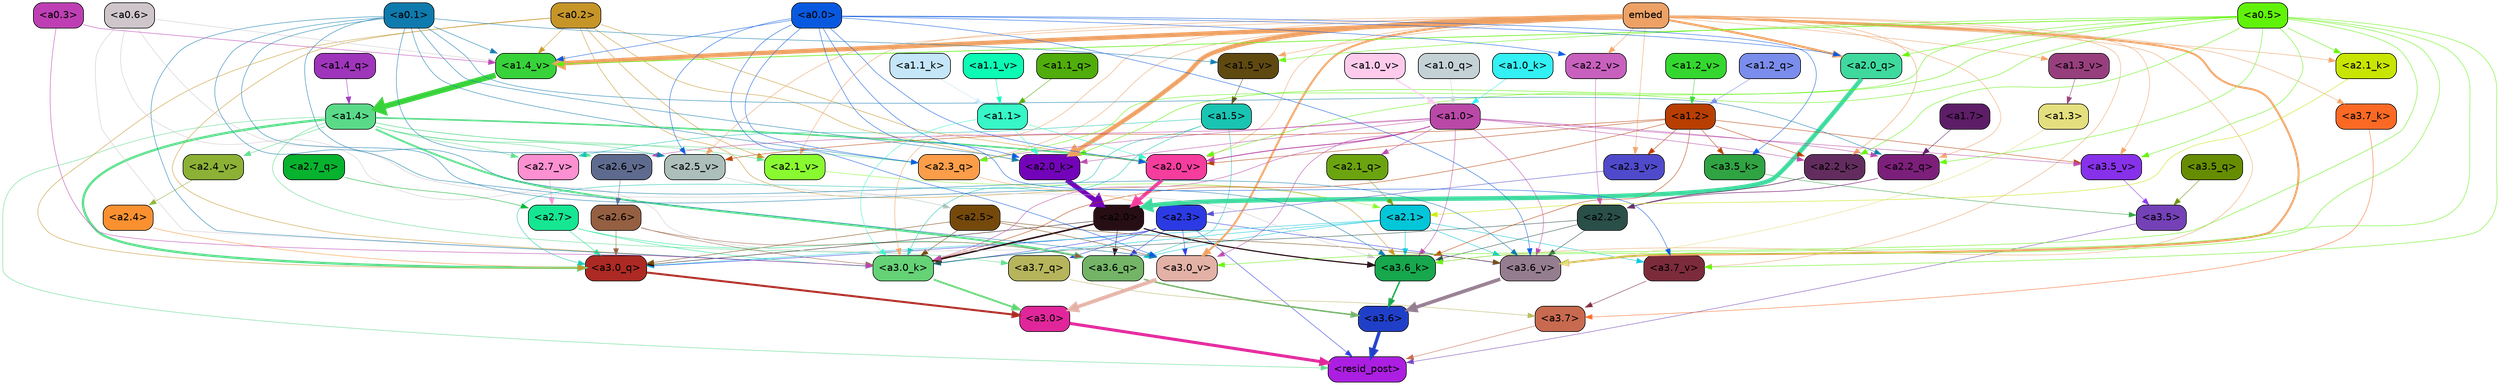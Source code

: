 strict digraph "" {
	graph [bgcolor=transparent,
		layout=dot,
		overlap=false,
		splines=true
	];
	"<a3.7>"	[color=black,
		fillcolor="#c86a4f",
		fontname=Helvetica,
		shape=box,
		style="filled, rounded"];
	"<resid_post>"	[color=black,
		fillcolor="#ac1ee1",
		fontname=Helvetica,
		shape=box,
		style="filled, rounded"];
	"<a3.7>" -> "<resid_post>"	[color="#c86a4f",
		penwidth=0.6239100098609924];
	"<a3.6>"	[color=black,
		fillcolor="#203fc8",
		fontname=Helvetica,
		shape=box,
		style="filled, rounded"];
	"<a3.6>" -> "<resid_post>"	[color="#203fc8",
		penwidth=4.569062113761902];
	"<a3.5>"	[color=black,
		fillcolor="#7441b7",
		fontname=Helvetica,
		shape=box,
		style="filled, rounded"];
	"<a3.5>" -> "<resid_post>"	[color="#7441b7",
		penwidth=0.6];
	"<a3.0>"	[color=black,
		fillcolor="#e0269a",
		fontname=Helvetica,
		shape=box,
		style="filled, rounded"];
	"<a3.0>" -> "<resid_post>"	[color="#e0269a",
		penwidth=4.283544182777405];
	"<a2.3>"	[color=black,
		fillcolor="#2b3ae3",
		fontname=Helvetica,
		shape=box,
		style="filled, rounded"];
	"<a2.3>" -> "<resid_post>"	[color="#2b3ae3",
		penwidth=0.6];
	"<a3.7_q>"	[color=black,
		fillcolor="#b6b55c",
		fontname=Helvetica,
		shape=box,
		style="filled, rounded"];
	"<a2.3>" -> "<a3.7_q>"	[color="#2b3ae3",
		penwidth=0.6];
	"<a3.6_q>"	[color=black,
		fillcolor="#73b467",
		fontname=Helvetica,
		shape=box,
		style="filled, rounded"];
	"<a2.3>" -> "<a3.6_q>"	[color="#2b3ae3",
		penwidth=0.6];
	"<a3.0_q>"	[color=black,
		fillcolor="#ac2a23",
		fontname=Helvetica,
		shape=box,
		style="filled, rounded"];
	"<a2.3>" -> "<a3.0_q>"	[color="#2b3ae3",
		penwidth=0.6];
	"<a3.0_k>"	[color=black,
		fillcolor="#65d276",
		fontname=Helvetica,
		shape=box,
		style="filled, rounded"];
	"<a2.3>" -> "<a3.0_k>"	[color="#2b3ae3",
		penwidth=0.6];
	"<a3.6_v>"	[color=black,
		fillcolor="#957d90",
		fontname=Helvetica,
		shape=box,
		style="filled, rounded"];
	"<a2.3>" -> "<a3.6_v>"	[color="#2b3ae3",
		penwidth=0.6];
	"<a3.0_v>"	[color=black,
		fillcolor="#e3b1a6",
		fontname=Helvetica,
		shape=box,
		style="filled, rounded"];
	"<a2.3>" -> "<a3.0_v>"	[color="#2b3ae3",
		penwidth=0.6];
	"<a1.4>"	[color=black,
		fillcolor="#5ada89",
		fontname=Helvetica,
		shape=box,
		style="filled, rounded"];
	"<a1.4>" -> "<resid_post>"	[color="#5ada89",
		penwidth=0.6];
	"<a1.4>" -> "<a3.7_q>"	[color="#5ada89",
		penwidth=0.6];
	"<a1.4>" -> "<a3.6_q>"	[color="#5ada89",
		penwidth=2.6908124685287476];
	"<a1.4>" -> "<a3.0_q>"	[color="#5ada89",
		penwidth=3.32076895236969];
	"<a2.3_q>"	[color=black,
		fillcolor="#fc9d49",
		fontname=Helvetica,
		shape=box,
		style="filled, rounded"];
	"<a1.4>" -> "<a2.3_q>"	[color="#5ada89",
		penwidth=0.6];
	"<a2.7_v>"	[color=black,
		fillcolor="#fc90d1",
		fontname=Helvetica,
		shape=box,
		style="filled, rounded"];
	"<a1.4>" -> "<a2.7_v>"	[color="#5ada89",
		penwidth=0.6];
	"<a2.6_v>"	[color=black,
		fillcolor="#5e6b8e",
		fontname=Helvetica,
		shape=box,
		style="filled, rounded"];
	"<a1.4>" -> "<a2.6_v>"	[color="#5ada89",
		penwidth=0.6];
	"<a2.5_v>"	[color=black,
		fillcolor="#adbfba",
		fontname=Helvetica,
		shape=box,
		style="filled, rounded"];
	"<a1.4>" -> "<a2.5_v>"	[color="#5ada89",
		penwidth=0.6];
	"<a2.4_v>"	[color=black,
		fillcolor="#8cb135",
		fontname=Helvetica,
		shape=box,
		style="filled, rounded"];
	"<a1.4>" -> "<a2.4_v>"	[color="#5ada89",
		penwidth=0.6];
	"<a2.1_v>"	[color=black,
		fillcolor="#89f930",
		fontname=Helvetica,
		shape=box,
		style="filled, rounded"];
	"<a1.4>" -> "<a2.1_v>"	[color="#5ada89",
		penwidth=0.6];
	"<a2.0_v>"	[color=black,
		fillcolor="#f53d9e",
		fontname=Helvetica,
		shape=box,
		style="filled, rounded"];
	"<a1.4>" -> "<a2.0_v>"	[color="#5ada89",
		penwidth=2.3065454959869385];
	"<a3.7_q>" -> "<a3.7>"	[color="#b6b55c",
		penwidth=0.6];
	"<a3.6_q>" -> "<a3.6>"	[color="#73b467",
		penwidth=2.03758105635643];
	"<a3.5_q>"	[color=black,
		fillcolor="#668d01",
		fontname=Helvetica,
		shape=box,
		style="filled, rounded"];
	"<a3.5_q>" -> "<a3.5>"	[color="#668d01",
		penwidth=0.6];
	"<a3.0_q>" -> "<a3.0>"	[color="#ac2a23",
		penwidth=2.8638100624084473];
	"<a3.7_k>"	[color=black,
		fillcolor="#fb6924",
		fontname=Helvetica,
		shape=box,
		style="filled, rounded"];
	"<a3.7_k>" -> "<a3.7>"	[color="#fb6924",
		penwidth=0.6];
	"<a3.6_k>"	[color=black,
		fillcolor="#17a74d",
		fontname=Helvetica,
		shape=box,
		style="filled, rounded"];
	"<a3.6_k>" -> "<a3.6>"	[color="#17a74d",
		penwidth=2.174198240041733];
	"<a3.5_k>"	[color=black,
		fillcolor="#30a343",
		fontname=Helvetica,
		shape=box,
		style="filled, rounded"];
	"<a3.5_k>" -> "<a3.5>"	[color="#30a343",
		penwidth=0.6];
	"<a3.0_k>" -> "<a3.0>"	[color="#65d276",
		penwidth=2.6274144649505615];
	"<a3.7_v>"	[color=black,
		fillcolor="#7c2b3b",
		fontname=Helvetica,
		shape=box,
		style="filled, rounded"];
	"<a3.7_v>" -> "<a3.7>"	[color="#7c2b3b",
		penwidth=0.6];
	"<a3.6_v>" -> "<a3.6>"	[color="#957d90",
		penwidth=5.002329230308533];
	"<a3.5_v>"	[color=black,
		fillcolor="#8731ea",
		fontname=Helvetica,
		shape=box,
		style="filled, rounded"];
	"<a3.5_v>" -> "<a3.5>"	[color="#8731ea",
		penwidth=0.6];
	"<a3.0_v>" -> "<a3.0>"	[color="#e3b1a6",
		penwidth=5.188832879066467];
	"<a2.7>"	[color=black,
		fillcolor="#15e692",
		fontname=Helvetica,
		shape=box,
		style="filled, rounded"];
	"<a2.7>" -> "<a3.6_q>"	[color="#15e692",
		penwidth=0.6];
	"<a2.7>" -> "<a3.0_q>"	[color="#15e692",
		penwidth=0.6];
	"<a2.7>" -> "<a3.0_k>"	[color="#15e692",
		penwidth=0.6];
	"<a2.6>"	[color=black,
		fillcolor="#955f41",
		fontname=Helvetica,
		shape=box,
		style="filled, rounded"];
	"<a2.6>" -> "<a3.6_q>"	[color="#955f41",
		penwidth=0.6];
	"<a2.6>" -> "<a3.0_q>"	[color="#955f41",
		penwidth=0.6];
	"<a2.6>" -> "<a3.0_k>"	[color="#955f41",
		penwidth=0.6];
	"<a2.1>"	[color=black,
		fillcolor="#03c6d9",
		fontname=Helvetica,
		shape=box,
		style="filled, rounded"];
	"<a2.1>" -> "<a3.6_q>"	[color="#03c6d9",
		penwidth=0.6];
	"<a2.1>" -> "<a3.0_q>"	[color="#03c6d9",
		penwidth=0.6];
	"<a2.1>" -> "<a3.6_k>"	[color="#03c6d9",
		penwidth=0.6];
	"<a2.1>" -> "<a3.0_k>"	[color="#03c6d9",
		penwidth=0.6];
	"<a2.1>" -> "<a3.7_v>"	[color="#03c6d9",
		penwidth=0.6];
	"<a2.1>" -> "<a3.6_v>"	[color="#03c6d9",
		penwidth=0.6];
	"<a2.0>"	[color=black,
		fillcolor="#270e14",
		fontname=Helvetica,
		shape=box,
		style="filled, rounded"];
	"<a2.0>" -> "<a3.6_q>"	[color="#270e14",
		penwidth=0.6];
	"<a2.0>" -> "<a3.0_q>"	[color="#270e14",
		penwidth=0.6];
	"<a2.0>" -> "<a3.6_k>"	[color="#270e14",
		penwidth=1.6254686117172241];
	"<a2.0>" -> "<a3.0_k>"	[color="#270e14",
		penwidth=2.182972814887762];
	"<a1.5>"	[color=black,
		fillcolor="#19c4b2",
		fontname=Helvetica,
		shape=box,
		style="filled, rounded"];
	"<a1.5>" -> "<a3.6_q>"	[color="#19c4b2",
		penwidth=0.6];
	"<a1.5>" -> "<a3.0_q>"	[color="#19c4b2",
		penwidth=0.6];
	"<a1.5>" -> "<a3.0_k>"	[color="#19c4b2",
		penwidth=0.6];
	"<a1.5>" -> "<a2.7_v>"	[color="#19c4b2",
		penwidth=0.6];
	"<a2.5>"	[color=black,
		fillcolor="#75490b",
		fontname=Helvetica,
		shape=box,
		style="filled, rounded"];
	"<a2.5>" -> "<a3.0_q>"	[color="#75490b",
		penwidth=0.6];
	"<a2.5>" -> "<a3.0_k>"	[color="#75490b",
		penwidth=0.6];
	"<a2.5>" -> "<a3.6_v>"	[color="#75490b",
		penwidth=0.6];
	"<a2.5>" -> "<a3.0_v>"	[color="#75490b",
		penwidth=0.6];
	"<a2.4>"	[color=black,
		fillcolor="#fa9030",
		fontname=Helvetica,
		shape=box,
		style="filled, rounded"];
	"<a2.4>" -> "<a3.0_q>"	[color="#fa9030",
		penwidth=0.6];
	"<a0.2>"	[color=black,
		fillcolor="#c69528",
		fontname=Helvetica,
		shape=box,
		style="filled, rounded"];
	"<a0.2>" -> "<a3.0_q>"	[color="#c69528",
		penwidth=0.6];
	"<a0.2>" -> "<a3.6_k>"	[color="#c69528",
		penwidth=0.6];
	"<a0.2>" -> "<a3.0_k>"	[color="#c69528",
		penwidth=0.6];
	"<a2.0_k>"	[color=black,
		fillcolor="#7303b9",
		fontname=Helvetica,
		shape=box,
		style="filled, rounded"];
	"<a0.2>" -> "<a2.0_k>"	[color="#c69528",
		penwidth=0.6];
	"<a0.2>" -> "<a2.1_v>"	[color="#c69528",
		penwidth=0.6];
	"<a0.2>" -> "<a2.0_v>"	[color="#c69528",
		penwidth=0.6];
	"<a1.4_v>"	[color=black,
		fillcolor="#38d23a",
		fontname=Helvetica,
		shape=box,
		style="filled, rounded"];
	"<a0.2>" -> "<a1.4_v>"	[color="#c69528",
		penwidth=0.6];
	embed	[color=black,
		fillcolor="#eda165",
		fontname=Helvetica,
		shape=box,
		style="filled, rounded"];
	embed -> "<a3.7_k>"	[color="#eda165",
		penwidth=0.6];
	embed -> "<a3.6_k>"	[color="#eda165",
		penwidth=0.6];
	embed -> "<a3.0_k>"	[color="#eda165",
		penwidth=0.6];
	embed -> "<a3.7_v>"	[color="#eda165",
		penwidth=0.6];
	embed -> "<a3.6_v>"	[color="#eda165",
		penwidth=2.809220314025879];
	embed -> "<a3.5_v>"	[color="#eda165",
		penwidth=0.6];
	embed -> "<a3.0_v>"	[color="#eda165",
		penwidth=2.754121422767639];
	embed -> "<a2.3_q>"	[color="#eda165",
		penwidth=0.6];
	"<a2.2_q>"	[color=black,
		fillcolor="#7c1f7a",
		fontname=Helvetica,
		shape=box,
		style="filled, rounded"];
	embed -> "<a2.2_q>"	[color="#eda165",
		penwidth=0.6];
	"<a2.0_q>"	[color=black,
		fillcolor="#3fd99e",
		fontname=Helvetica,
		shape=box,
		style="filled, rounded"];
	embed -> "<a2.0_q>"	[color="#eda165",
		penwidth=3.102177858352661];
	"<a2.2_k>"	[color=black,
		fillcolor="#622d5e",
		fontname=Helvetica,
		shape=box,
		style="filled, rounded"];
	embed -> "<a2.2_k>"	[color="#eda165",
		penwidth=0.6805839538574219];
	"<a2.1_k>"	[color=black,
		fillcolor="#c8e502",
		fontname=Helvetica,
		shape=box,
		style="filled, rounded"];
	embed -> "<a2.1_k>"	[color="#eda165",
		penwidth=0.6];
	embed -> "<a2.0_k>"	[color="#eda165",
		penwidth=5.977519929409027];
	embed -> "<a2.5_v>"	[color="#eda165",
		penwidth=0.6];
	"<a2.3_v>"	[color=black,
		fillcolor="#4f4acb",
		fontname=Helvetica,
		shape=box,
		style="filled, rounded"];
	embed -> "<a2.3_v>"	[color="#eda165",
		penwidth=0.6];
	"<a2.2_v>"	[color=black,
		fillcolor="#c860be",
		fontname=Helvetica,
		shape=box,
		style="filled, rounded"];
	embed -> "<a2.2_v>"	[color="#eda165",
		penwidth=0.6436443328857422];
	embed -> "<a2.1_v>"	[color="#eda165",
		penwidth=0.6];
	embed -> "<a2.0_v>"	[color="#eda165",
		penwidth=0.6];
	"<a1.5_v>"	[color=black,
		fillcolor="#5f4911",
		fontname=Helvetica,
		shape=box,
		style="filled, rounded"];
	embed -> "<a1.5_v>"	[color="#eda165",
		penwidth=0.6];
	embed -> "<a1.4_v>"	[color="#eda165",
		penwidth=6.155339062213898];
	"<a1.3_v>"	[color=black,
		fillcolor="#973f7d",
		fontname=Helvetica,
		shape=box,
		style="filled, rounded"];
	embed -> "<a1.3_v>"	[color="#eda165",
		penwidth=0.6];
	"<a2.2>"	[color=black,
		fillcolor="#294f48",
		fontname=Helvetica,
		shape=box,
		style="filled, rounded"];
	"<a2.2>" -> "<a3.6_k>"	[color="#294f48",
		penwidth=0.6];
	"<a2.2>" -> "<a3.0_k>"	[color="#294f48",
		penwidth=0.6065438985824585];
	"<a2.2>" -> "<a3.6_v>"	[color="#294f48",
		penwidth=0.6];
	"<a1.2>"	[color=black,
		fillcolor="#b83e01",
		fontname=Helvetica,
		shape=box,
		style="filled, rounded"];
	"<a1.2>" -> "<a3.6_k>"	[color="#b83e01",
		penwidth=0.6];
	"<a1.2>" -> "<a3.5_k>"	[color="#b83e01",
		penwidth=0.6];
	"<a1.2>" -> "<a3.0_k>"	[color="#b83e01",
		penwidth=0.6];
	"<a1.2>" -> "<a3.5_v>"	[color="#b83e01",
		penwidth=0.6];
	"<a1.2>" -> "<a2.2_k>"	[color="#b83e01",
		penwidth=0.6];
	"<a1.2>" -> "<a2.5_v>"	[color="#b83e01",
		penwidth=0.6];
	"<a1.2>" -> "<a2.3_v>"	[color="#b83e01",
		penwidth=0.6];
	"<a1.2>" -> "<a2.0_v>"	[color="#b83e01",
		penwidth=0.6];
	"<a1.0>"	[color=black,
		fillcolor="#b948a7",
		fontname=Helvetica,
		shape=box,
		style="filled, rounded"];
	"<a1.0>" -> "<a3.6_k>"	[color="#b948a7",
		penwidth=0.6];
	"<a1.0>" -> "<a3.0_k>"	[color="#b948a7",
		penwidth=0.6];
	"<a1.0>" -> "<a3.6_v>"	[color="#b948a7",
		penwidth=0.6];
	"<a1.0>" -> "<a3.5_v>"	[color="#b948a7",
		penwidth=0.6];
	"<a1.0>" -> "<a3.0_v>"	[color="#b948a7",
		penwidth=0.6];
	"<a1.0>" -> "<a2.3_q>"	[color="#b948a7",
		penwidth=0.6];
	"<a1.0>" -> "<a2.2_q>"	[color="#b948a7",
		penwidth=0.6];
	"<a2.1_q>"	[color=black,
		fillcolor="#6ca410",
		fontname=Helvetica,
		shape=box,
		style="filled, rounded"];
	"<a1.0>" -> "<a2.1_q>"	[color="#b948a7",
		penwidth=0.6];
	"<a1.0>" -> "<a2.2_k>"	[color="#b948a7",
		penwidth=0.6];
	"<a1.0>" -> "<a2.0_k>"	[color="#b948a7",
		penwidth=0.6];
	"<a1.0>" -> "<a2.6_v>"	[color="#b948a7",
		penwidth=0.6];
	"<a1.0>" -> "<a2.0_v>"	[color="#b948a7",
		penwidth=1.2192587852478027];
	"<a0.6>"	[color=black,
		fillcolor="#cec6cb",
		fontname=Helvetica,
		shape=box,
		style="filled, rounded"];
	"<a0.6>" -> "<a3.6_k>"	[color="#cec6cb",
		penwidth=0.6];
	"<a0.6>" -> "<a3.0_k>"	[color="#cec6cb",
		penwidth=0.6];
	"<a0.6>" -> "<a3.0_v>"	[color="#cec6cb",
		penwidth=0.6];
	"<a0.6>" -> "<a1.4_v>"	[color="#cec6cb",
		penwidth=0.6];
	"<a0.5>"	[color=black,
		fillcolor="#60f309",
		fontname=Helvetica,
		shape=box,
		style="filled, rounded"];
	"<a0.5>" -> "<a3.6_k>"	[color="#60f309",
		penwidth=0.6];
	"<a0.5>" -> "<a3.7_v>"	[color="#60f309",
		penwidth=0.6];
	"<a0.5>" -> "<a3.6_v>"	[color="#60f309",
		penwidth=0.6];
	"<a0.5>" -> "<a3.5_v>"	[color="#60f309",
		penwidth=0.6];
	"<a0.5>" -> "<a3.0_v>"	[color="#60f309",
		penwidth=0.6120390892028809];
	"<a0.5>" -> "<a2.3_q>"	[color="#60f309",
		penwidth=0.6];
	"<a0.5>" -> "<a2.2_q>"	[color="#60f309",
		penwidth=0.6];
	"<a0.5>" -> "<a2.0_q>"	[color="#60f309",
		penwidth=0.6];
	"<a0.5>" -> "<a2.2_k>"	[color="#60f309",
		penwidth=0.6];
	"<a0.5>" -> "<a2.1_k>"	[color="#60f309",
		penwidth=0.6];
	"<a0.5>" -> "<a2.0_k>"	[color="#60f309",
		penwidth=0.658348560333252];
	"<a0.5>" -> "<a2.0_v>"	[color="#60f309",
		penwidth=0.6];
	"<a0.5>" -> "<a1.5_v>"	[color="#60f309",
		penwidth=0.6];
	"<a0.5>" -> "<a1.4_v>"	[color="#60f309",
		penwidth=0.9002184867858887];
	"<a0.1>"	[color=black,
		fillcolor="#0e7aad",
		fontname=Helvetica,
		shape=box,
		style="filled, rounded"];
	"<a0.1>" -> "<a3.6_k>"	[color="#0e7aad",
		penwidth=0.6];
	"<a0.1>" -> "<a3.0_k>"	[color="#0e7aad",
		penwidth=0.6];
	"<a0.1>" -> "<a3.6_v>"	[color="#0e7aad",
		penwidth=0.6];
	"<a0.1>" -> "<a3.0_v>"	[color="#0e7aad",
		penwidth=0.6];
	"<a0.1>" -> "<a2.3_q>"	[color="#0e7aad",
		penwidth=0.6];
	"<a0.1>" -> "<a2.2_q>"	[color="#0e7aad",
		penwidth=0.6];
	"<a0.1>" -> "<a2.0_k>"	[color="#0e7aad",
		penwidth=0.6];
	"<a0.1>" -> "<a2.5_v>"	[color="#0e7aad",
		penwidth=0.6];
	"<a0.1>" -> "<a1.5_v>"	[color="#0e7aad",
		penwidth=0.6];
	"<a0.1>" -> "<a1.4_v>"	[color="#0e7aad",
		penwidth=0.6];
	"<a0.0>"	[color=black,
		fillcolor="#0859e0",
		fontname=Helvetica,
		shape=box,
		style="filled, rounded"];
	"<a0.0>" -> "<a3.5_k>"	[color="#0859e0",
		penwidth=0.6];
	"<a0.0>" -> "<a3.7_v>"	[color="#0859e0",
		penwidth=0.6];
	"<a0.0>" -> "<a3.6_v>"	[color="#0859e0",
		penwidth=0.6];
	"<a0.0>" -> "<a3.0_v>"	[color="#0859e0",
		penwidth=0.6];
	"<a0.0>" -> "<a2.3_q>"	[color="#0859e0",
		penwidth=0.6];
	"<a0.0>" -> "<a2.0_q>"	[color="#0859e0",
		penwidth=0.6];
	"<a0.0>" -> "<a2.0_k>"	[color="#0859e0",
		penwidth=0.6];
	"<a0.0>" -> "<a2.5_v>"	[color="#0859e0",
		penwidth=0.6];
	"<a0.0>" -> "<a2.2_v>"	[color="#0859e0",
		penwidth=0.6];
	"<a0.0>" -> "<a2.0_v>"	[color="#0859e0",
		penwidth=0.6];
	"<a0.0>" -> "<a1.4_v>"	[color="#0859e0",
		penwidth=0.6];
	"<a1.1>"	[color=black,
		fillcolor="#37f6c7",
		fontname=Helvetica,
		shape=box,
		style="filled, rounded"];
	"<a1.1>" -> "<a3.0_k>"	[color="#37f6c7",
		penwidth=0.6];
	"<a1.1>" -> "<a2.0_k>"	[color="#37f6c7",
		penwidth=0.6];
	"<a1.1>" -> "<a2.0_v>"	[color="#37f6c7",
		penwidth=0.6];
	"<a0.3>"	[color=black,
		fillcolor="#be3eb3",
		fontname=Helvetica,
		shape=box,
		style="filled, rounded"];
	"<a0.3>" -> "<a3.0_k>"	[color="#be3eb3",
		penwidth=0.6];
	"<a0.3>" -> "<a1.4_v>"	[color="#be3eb3",
		penwidth=0.6];
	"<a1.3>"	[color=black,
		fillcolor="#e4df7e",
		fontname=Helvetica,
		shape=box,
		style="filled, rounded"];
	"<a1.3>" -> "<a3.6_v>"	[color="#e4df7e",
		penwidth=0.6];
	"<a2.7_q>"	[color=black,
		fillcolor="#07b22e",
		fontname=Helvetica,
		shape=box,
		style="filled, rounded"];
	"<a2.7_q>" -> "<a2.7>"	[color="#07b22e",
		penwidth=0.6];
	"<a2.3_q>" -> "<a2.3>"	[color="#fc9d49",
		penwidth=0.6];
	"<a2.2_q>" -> "<a2.2>"	[color="#7c1f7a",
		penwidth=0.7585353851318359];
	"<a2.1_q>" -> "<a2.1>"	[color="#6ca410",
		penwidth=0.6];
	"<a2.0_q>" -> "<a2.0>"	[color="#3fd99e",
		penwidth=6.189085364341736];
	"<a2.2_k>" -> "<a2.2>"	[color="#622d5e",
		penwidth=0.87534499168396];
	"<a2.1_k>" -> "<a2.1>"	[color="#c8e502",
		penwidth=0.6];
	"<a2.0_k>" -> "<a2.0>"	[color="#7303b9",
		penwidth=7.056803464889526];
	"<a2.7_v>" -> "<a2.7>"	[color="#fc90d1",
		penwidth=0.6];
	"<a2.6_v>" -> "<a2.6>"	[color="#5e6b8e",
		penwidth=0.6];
	"<a2.5_v>" -> "<a2.5>"	[color="#adbfba",
		penwidth=0.6];
	"<a2.4_v>" -> "<a2.4>"	[color="#8cb135",
		penwidth=0.6];
	"<a2.3_v>" -> "<a2.3>"	[color="#4f4acb",
		penwidth=0.6];
	"<a2.2_v>" -> "<a2.2>"	[color="#c860be",
		penwidth=0.6];
	"<a2.1_v>" -> "<a2.1>"	[color="#89f930",
		penwidth=0.6];
	"<a2.0_v>" -> "<a2.0>"	[color="#f53d9e",
		penwidth=5.12138295173645];
	"<a1.7>"	[color=black,
		fillcolor="#5d1d67",
		fontname=Helvetica,
		shape=box,
		style="filled, rounded"];
	"<a1.7>" -> "<a2.2_q>"	[color="#5d1d67",
		penwidth=0.6];
	"<a1.4_q>"	[color=black,
		fillcolor="#9f35bb",
		fontname=Helvetica,
		shape=box,
		style="filled, rounded"];
	"<a1.4_q>" -> "<a1.4>"	[color="#9f35bb",
		penwidth=0.6];
	"<a1.2_q>"	[color=black,
		fillcolor="#7b8dec",
		fontname=Helvetica,
		shape=box,
		style="filled, rounded"];
	"<a1.2_q>" -> "<a1.2>"	[color="#7b8dec",
		penwidth=0.6036911010742188];
	"<a1.1_q>"	[color=black,
		fillcolor="#50ad0b",
		fontname=Helvetica,
		shape=box,
		style="filled, rounded"];
	"<a1.1_q>" -> "<a1.1>"	[color="#50ad0b",
		penwidth=0.6];
	"<a1.0_q>"	[color=black,
		fillcolor="#c4d1d5",
		fontname=Helvetica,
		shape=box,
		style="filled, rounded"];
	"<a1.0_q>" -> "<a1.0>"	[color="#c4d1d5",
		penwidth=0.6];
	"<a1.1_k>"	[color=black,
		fillcolor="#c4e6f8",
		fontname=Helvetica,
		shape=box,
		style="filled, rounded"];
	"<a1.1_k>" -> "<a1.1>"	[color="#c4e6f8",
		penwidth=0.6];
	"<a1.0_k>"	[color=black,
		fillcolor="#32f0f3",
		fontname=Helvetica,
		shape=box,
		style="filled, rounded"];
	"<a1.0_k>" -> "<a1.0>"	[color="#32f0f3",
		penwidth=0.6];
	"<a1.5_v>" -> "<a1.5>"	[color="#5f4911",
		penwidth=0.6];
	"<a1.4_v>" -> "<a1.4>"	[color="#38d23a",
		penwidth=7.850657939910889];
	"<a1.3_v>" -> "<a1.3>"	[color="#973f7d",
		penwidth=0.6];
	"<a1.2_v>"	[color=black,
		fillcolor="#34d72f",
		fontname=Helvetica,
		shape=box,
		style="filled, rounded"];
	"<a1.2_v>" -> "<a1.2>"	[color="#34d72f",
		penwidth=0.6];
	"<a1.1_v>"	[color=black,
		fillcolor="#0cfbb4",
		fontname=Helvetica,
		shape=box,
		style="filled, rounded"];
	"<a1.1_v>" -> "<a1.1>"	[color="#0cfbb4",
		penwidth=0.6];
	"<a1.0_v>"	[color=black,
		fillcolor="#fecbec",
		fontname=Helvetica,
		shape=box,
		style="filled, rounded"];
	"<a1.0_v>" -> "<a1.0>"	[color="#fecbec",
		penwidth=2.021620035171509];
}

